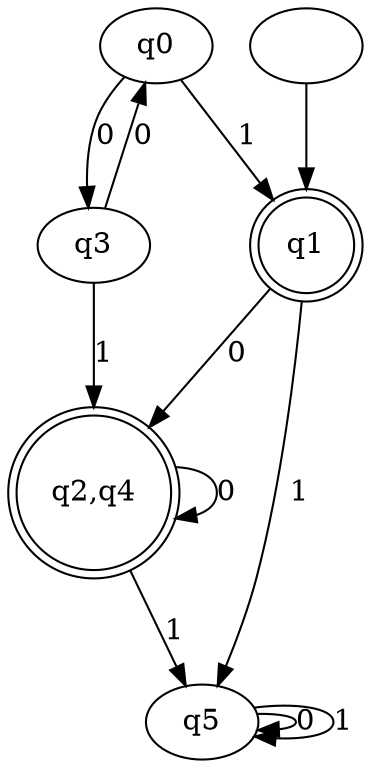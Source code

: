 digraph Automaton {
	q0
	"q2,q4" [shape=doublecircle]
	q1 [shape=doublecircle]
	q3
	q5
	"" -> q1
	q1 -> q5 [label=1]
	q1 -> "q2,q4" [label=0]
	"q2,q4" -> "q2,q4" [label=0]
	"q2,q4" -> q5 [label=1]
	q0 -> q3 [label=0]
	q0 -> q1 [label=1]
	q3 -> q0 [label=0]
	q3 -> "q2,q4" [label=1]
	q5 -> q5 [label=0]
	q5 -> q5 [label=1]
}
